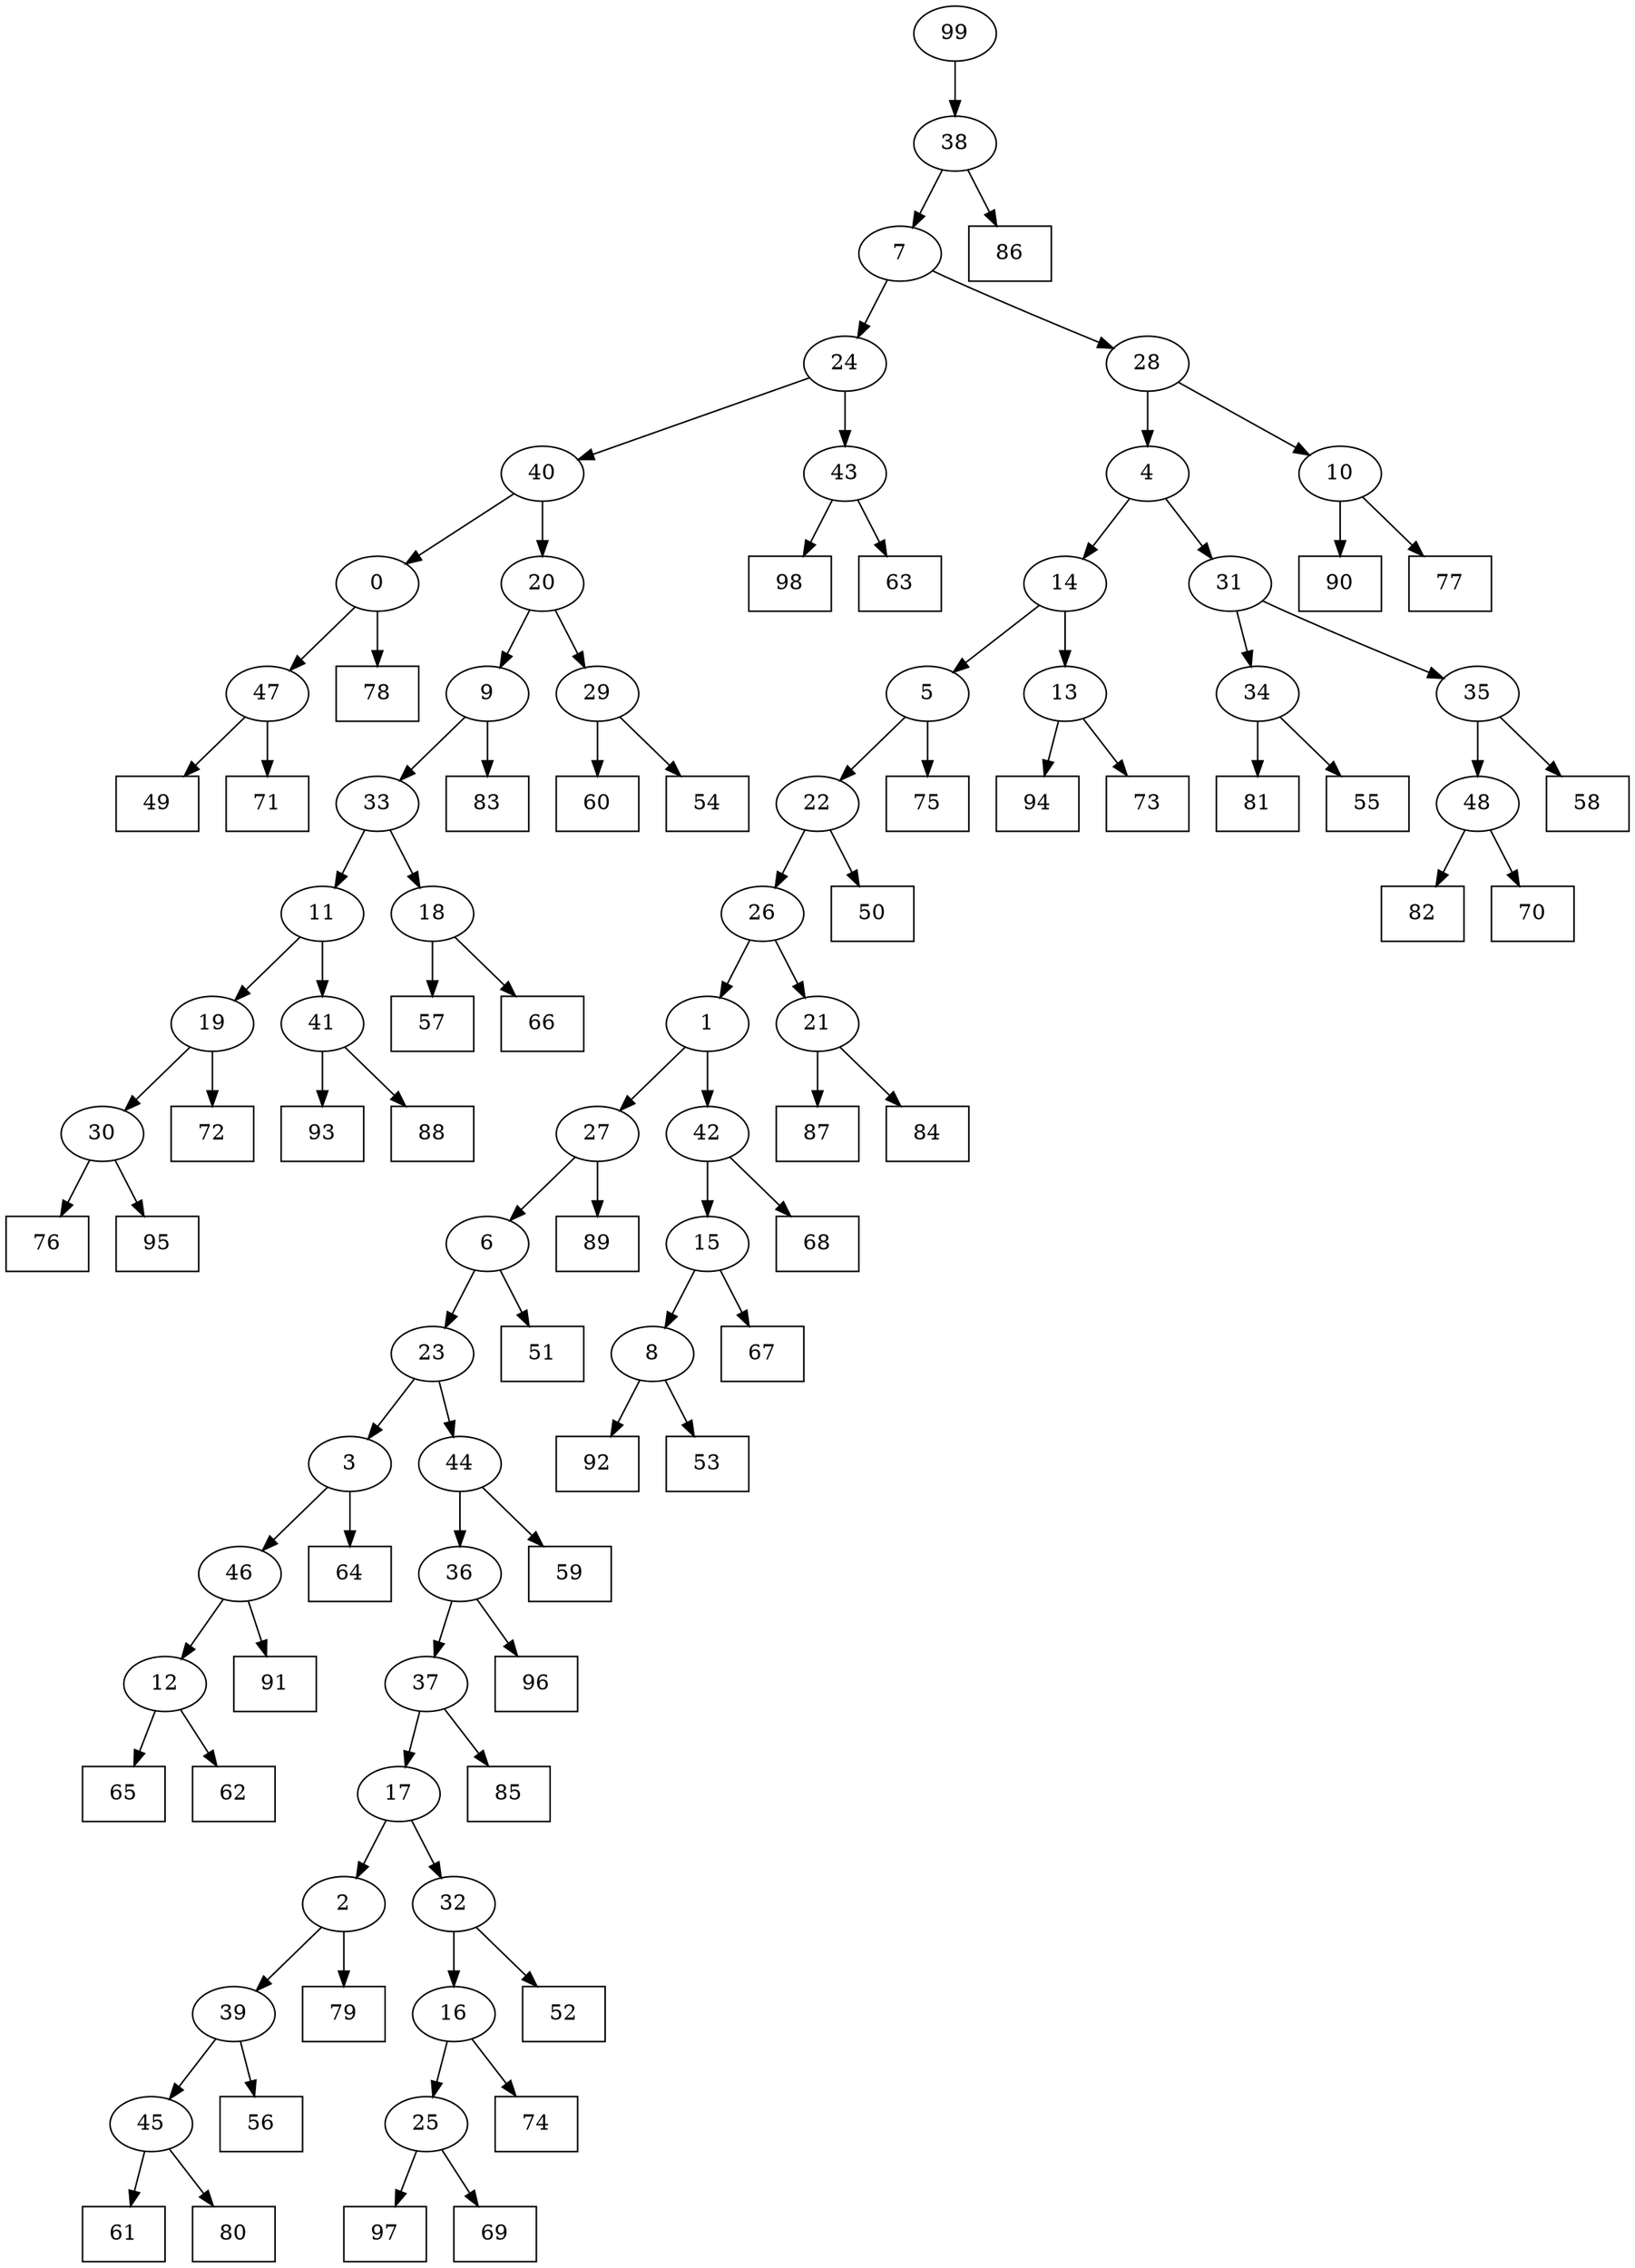 digraph G {
0[label="0"];
1[label="1"];
2[label="2"];
3[label="3"];
4[label="4"];
5[label="5"];
6[label="6"];
7[label="7"];
8[label="8"];
9[label="9"];
10[label="10"];
11[label="11"];
12[label="12"];
13[label="13"];
14[label="14"];
15[label="15"];
16[label="16"];
17[label="17"];
18[label="18"];
19[label="19"];
20[label="20"];
21[label="21"];
22[label="22"];
23[label="23"];
24[label="24"];
25[label="25"];
26[label="26"];
27[label="27"];
28[label="28"];
29[label="29"];
30[label="30"];
31[label="31"];
32[label="32"];
33[label="33"];
34[label="34"];
35[label="35"];
36[label="36"];
37[label="37"];
38[label="38"];
39[label="39"];
40[label="40"];
41[label="41"];
42[label="42"];
43[label="43"];
44[label="44"];
45[label="45"];
46[label="46"];
47[label="47"];
48[label="48"];
49[shape=box,label="61"];
50[shape=box,label="98"];
51[shape=box,label="58"];
52[shape=box,label="68"];
53[shape=box,label="82"];
54[shape=box,label="80"];
55[shape=box,label="49"];
56[shape=box,label="71"];
57[shape=box,label="50"];
58[shape=box,label="81"];
59[shape=box,label="97"];
60[shape=box,label="94"];
61[shape=box,label="57"];
62[shape=box,label="89"];
63[shape=box,label="52"];
64[shape=box,label="56"];
65[shape=box,label="66"];
66[shape=box,label="60"];
67[shape=box,label="76"];
68[shape=box,label="51"];
69[shape=box,label="65"];
70[shape=box,label="95"];
71[shape=box,label="87"];
72[shape=box,label="72"];
73[shape=box,label="86"];
74[shape=box,label="96"];
75[shape=box,label="70"];
76[shape=box,label="75"];
77[shape=box,label="84"];
78[shape=box,label="93"];
79[shape=box,label="64"];
80[shape=box,label="54"];
81[shape=box,label="59"];
82[shape=box,label="74"];
83[shape=box,label="90"];
84[shape=box,label="69"];
85[shape=box,label="88"];
86[shape=box,label="62"];
87[shape=box,label="83"];
88[shape=box,label="55"];
89[shape=box,label="77"];
90[shape=box,label="85"];
91[shape=box,label="91"];
92[shape=box,label="78"];
93[shape=box,label="67"];
94[shape=box,label="79"];
95[shape=box,label="73"];
96[shape=box,label="92"];
97[shape=box,label="63"];
98[shape=box,label="53"];
99[label="99"];
36->74 ;
5->76 ;
48->53 ;
34->88 ;
18->65 ;
30->70 ;
15->8 ;
47->55 ;
9->33 ;
7->28 ;
41->85 ;
46->91 ;
13->95 ;
38->73 ;
35->48 ;
12->86 ;
25->59 ;
27->62 ;
46->12 ;
6->23 ;
28->10 ;
10->89 ;
26->1 ;
14->5 ;
25->84 ;
45->54 ;
48->75 ;
1->27 ;
43->50 ;
4->31 ;
22->26 ;
29->66 ;
8->98 ;
20->29 ;
29->80 ;
11->19 ;
10->83 ;
42->52 ;
8->96 ;
21->77 ;
22->57 ;
43->97 ;
7->24 ;
30->67 ;
26->21 ;
21->71 ;
44->81 ;
5->22 ;
27->6 ;
37->17 ;
35->51 ;
40->20 ;
20->9 ;
15->93 ;
33->18 ;
18->61 ;
3->46 ;
2->94 ;
24->43 ;
23->3 ;
3->79 ;
24->40 ;
38->7 ;
4->14 ;
41->78 ;
17->2 ;
28->4 ;
44->36 ;
31->35 ;
40->0 ;
31->34 ;
34->58 ;
0->92 ;
16->82 ;
19->72 ;
17->32 ;
32->63 ;
39->64 ;
32->16 ;
16->25 ;
6->68 ;
14->13 ;
13->60 ;
19->30 ;
36->37 ;
37->90 ;
12->69 ;
0->47 ;
47->56 ;
9->87 ;
42->15 ;
23->44 ;
33->11 ;
11->41 ;
99->38 ;
45->49 ;
1->42 ;
2->39 ;
39->45 ;
}
